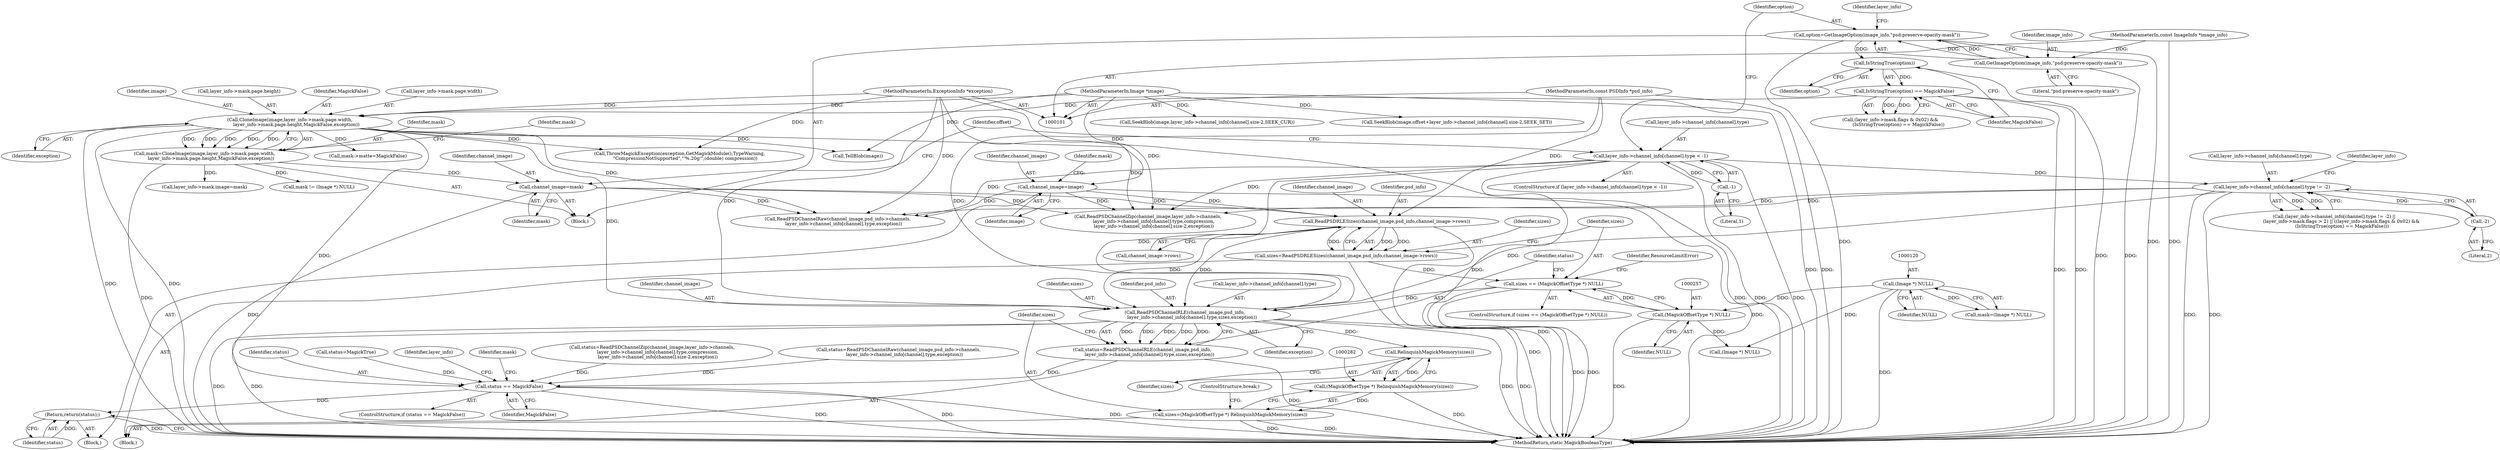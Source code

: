 digraph "1_ImageMagick_7f2dc7a1afc067d0c89f12c82bcdec0445fb1b94@array" {
"1000267" [label="(Call,ReadPSDChannelRLE(channel_image,psd_info,\n          layer_info->channel_info[channel].type,sizes,exception))"];
"1000247" [label="(Call,ReadPSDRLESizes(channel_image,psd_info,channel_image->rows))"];
"1000114" [label="(Call,channel_image=image)"];
"1000102" [label="(MethodParameterIn,Image *image)"];
"1000212" [label="(Call,channel_image=mask)"];
"1000187" [label="(Call,mask=CloneImage(image,layer_info->mask.page.width,\n         layer_info->mask.page.height,MagickFalse,exception))"];
"1000189" [label="(Call,CloneImage(image,layer_info->mask.page.width,\n         layer_info->mask.page.height,MagickFalse,exception))"];
"1000168" [label="(Call,IsStringTrue(option) == MagickFalse)"];
"1000169" [label="(Call,IsStringTrue(option))"];
"1000135" [label="(Call,option=GetImageOption(image_info,\"psd:preserve-opacity-mask\"))"];
"1000137" [label="(Call,GetImageOption(image_info,\"psd:preserve-opacity-mask\"))"];
"1000103" [label="(MethodParameterIn,const ImageInfo *image_info)"];
"1000108" [label="(MethodParameterIn,ExceptionInfo *exception)"];
"1000104" [label="(MethodParameterIn,const PSDInfo *psd_info)"];
"1000142" [label="(Call,layer_info->channel_info[channel].type != -2)"];
"1000123" [label="(Call,layer_info->channel_info[channel].type < -1)"];
"1000131" [label="(Call,-1)"];
"1000150" [label="(Call,-2)"];
"1000254" [label="(Call,sizes == (MagickOffsetType *) NULL)"];
"1000245" [label="(Call,sizes=ReadPSDRLESizes(channel_image,psd_info,channel_image->rows))"];
"1000256" [label="(Call,(MagickOffsetType *) NULL)"];
"1000119" [label="(Call,(Image *) NULL)"];
"1000265" [label="(Call,status=ReadPSDChannelRLE(channel_image,psd_info,\n          layer_info->channel_info[channel].type,sizes,exception))"];
"1000342" [label="(Call,status == MagickFalse)"];
"1000367" [label="(Return,return(status);)"];
"1000283" [label="(Call,RelinquishMagickMemory(sizes))"];
"1000281" [label="(Call,(MagickOffsetType *) RelinquishMagickMemory(sizes))"];
"1000279" [label="(Call,sizes=(MagickOffsetType *) RelinquishMagickMemory(sizes))"];
"1000205" [label="(Identifier,MagickFalse)"];
"1000142" [label="(Call,layer_info->channel_info[channel].type != -2)"];
"1000217" [label="(Call,TellBlob(image))"];
"1000369" [label="(MethodReturn,static MagickBooleanType)"];
"1000169" [label="(Call,IsStringTrue(option))"];
"1000108" [label="(MethodParameterIn,ExceptionInfo *exception)"];
"1000317" [label="(Call,ThrowMagickException(exception,GetMagickModule(),TypeWarning,\n        \"CompressionNotSupported\",\"'%.20g'\",(double) compression))"];
"1000284" [label="(Identifier,sizes)"];
"1000219" [label="(Call,status=MagickTrue)"];
"1000131" [label="(Call,-1)"];
"1000281" [label="(Call,(MagickOffsetType *) RelinquishMagickMemory(sizes))"];
"1000248" [label="(Identifier,channel_image)"];
"1000290" [label="(Call,ReadPSDChannelZip(channel_image,layer_info->channels,\n        layer_info->channel_info[channel].type,compression,\n        layer_info->channel_info[channel].size-2,exception))"];
"1000363" [label="(Identifier,layer_info)"];
"1000207" [label="(Call,mask->matte=MagickFalse)"];
"1000114" [label="(Call,channel_image=image)"];
"1000191" [label="(Call,layer_info->mask.page.width)"];
"1000103" [label="(MethodParameterIn,const ImageInfo *image_info)"];
"1000124" [label="(Call,layer_info->channel_info[channel].type)"];
"1000368" [label="(Identifier,status)"];
"1000254" [label="(Call,sizes == (MagickOffsetType *) NULL)"];
"1000190" [label="(Identifier,image)"];
"1000253" [label="(ControlStructure,if (sizes == (MagickOffsetType *) NULL))"];
"1000367" [label="(Return,return(status);)"];
"1000342" [label="(Call,status == MagickFalse)"];
"1000139" [label="(Literal,\"psd:preserve-opacity-mask\")"];
"1000171" [label="(Identifier,MagickFalse)"];
"1000187" [label="(Call,mask=CloneImage(image,layer_info->mask.page.width,\n         layer_info->mask.page.height,MagickFalse,exception))"];
"1000267" [label="(Call,ReadPSDChannelRLE(channel_image,psd_info,\n          layer_info->channel_info[channel].type,sizes,exception))"];
"1000348" [label="(Identifier,mask)"];
"1000285" [label="(ControlStructure,break;)"];
"1000104" [label="(MethodParameterIn,const PSDInfo *psd_info)"];
"1000288" [label="(Call,status=ReadPSDChannelZip(channel_image,layer_info->channels,\n        layer_info->channel_info[channel].type,compression,\n        layer_info->channel_info[channel].size-2,exception))"];
"1000250" [label="(Call,channel_image->rows)"];
"1000150" [label="(Call,-2)"];
"1000160" [label="(Call,(layer_info->mask.flags & 0x02) &&\n           (IsStringTrue(option) == MagickFalse))"];
"1000341" [label="(ControlStructure,if (status == MagickFalse))"];
"1000146" [label="(Identifier,layer_info)"];
"1000255" [label="(Identifier,sizes)"];
"1000121" [label="(Identifier,NULL)"];
"1000102" [label="(MethodParameterIn,Image *image)"];
"1000188" [label="(Identifier,mask)"];
"1000344" [label="(Identifier,MagickFalse)"];
"1000168" [label="(Call,IsStringTrue(option) == MagickFalse)"];
"1000268" [label="(Identifier,channel_image)"];
"1000280" [label="(Identifier,sizes)"];
"1000119" [label="(Call,(Image *) NULL)"];
"1000249" [label="(Identifier,psd_info)"];
"1000122" [label="(ControlStructure,if (layer_info->channel_info[channel].type < -1))"];
"1000327" [label="(Call,SeekBlob(image,offset+layer_info->channel_info[channel].size-2,SEEK_SET))"];
"1000226" [label="(Call,status=ReadPSDChannelRaw(channel_image,psd_info->channels,\n        layer_info->channel_info[channel].type,exception))"];
"1000170" [label="(Identifier,option)"];
"1000206" [label="(Identifier,exception)"];
"1000277" [label="(Identifier,sizes)"];
"1000209" [label="(Identifier,mask)"];
"1000265" [label="(Call,status=ReadPSDChannelRLE(channel_image,psd_info,\n          layer_info->channel_info[channel].type,sizes,exception))"];
"1000243" [label="(Block,)"];
"1000116" [label="(Identifier,image)"];
"1000137" [label="(Call,GetImageOption(image_info,\"psd:preserve-opacity-mask\"))"];
"1000173" [label="(Call,SeekBlob(image,layer_info->channel_info[channel].size-2,SEEK_CUR))"];
"1000118" [label="(Identifier,mask)"];
"1000115" [label="(Identifier,channel_image)"];
"1000198" [label="(Call,layer_info->mask.page.height)"];
"1000343" [label="(Identifier,status)"];
"1000347" [label="(Call,mask != (Image *) NULL)"];
"1000349" [label="(Call,(Image *) NULL)"];
"1000214" [label="(Identifier,mask)"];
"1000279" [label="(Call,sizes=(MagickOffsetType *) RelinquishMagickMemory(sizes))"];
"1000135" [label="(Call,option=GetImageOption(image_info,\"psd:preserve-opacity-mask\"))"];
"1000189" [label="(Call,CloneImage(image,layer_info->mask.page.width,\n         layer_info->mask.page.height,MagickFalse,exception))"];
"1000269" [label="(Identifier,psd_info)"];
"1000260" [label="(Identifier,ResourceLimitError)"];
"1000228" [label="(Call,ReadPSDChannelRaw(channel_image,psd_info->channels,\n        layer_info->channel_info[channel].type,exception))"];
"1000246" [label="(Identifier,sizes)"];
"1000138" [label="(Identifier,image_info)"];
"1000245" [label="(Call,sizes=ReadPSDRLESizes(channel_image,psd_info,channel_image->rows))"];
"1000117" [label="(Call,mask=(Image *) NULL)"];
"1000256" [label="(Call,(MagickOffsetType *) NULL)"];
"1000278" [label="(Identifier,exception)"];
"1000109" [label="(Block,)"];
"1000216" [label="(Identifier,offset)"];
"1000360" [label="(Call,layer_info->mask.image=mask)"];
"1000270" [label="(Call,layer_info->channel_info[channel].type)"];
"1000213" [label="(Identifier,channel_image)"];
"1000151" [label="(Literal,2)"];
"1000143" [label="(Call,layer_info->channel_info[channel].type)"];
"1000258" [label="(Identifier,NULL)"];
"1000132" [label="(Literal,1)"];
"1000212" [label="(Call,channel_image=mask)"];
"1000141" [label="(Call,(layer_info->channel_info[channel].type != -2) ||\n          (layer_info->mask.flags > 2) || ((layer_info->mask.flags & 0x02) &&\n           (IsStringTrue(option) == MagickFalse)))"];
"1000156" [label="(Identifier,layer_info)"];
"1000247" [label="(Call,ReadPSDRLESizes(channel_image,psd_info,channel_image->rows))"];
"1000283" [label="(Call,RelinquishMagickMemory(sizes))"];
"1000266" [label="(Identifier,status)"];
"1000123" [label="(Call,layer_info->channel_info[channel].type < -1)"];
"1000133" [label="(Block,)"];
"1000136" [label="(Identifier,option)"];
"1000267" -> "1000265"  [label="AST: "];
"1000267" -> "1000278"  [label="CFG: "];
"1000268" -> "1000267"  [label="AST: "];
"1000269" -> "1000267"  [label="AST: "];
"1000270" -> "1000267"  [label="AST: "];
"1000277" -> "1000267"  [label="AST: "];
"1000278" -> "1000267"  [label="AST: "];
"1000265" -> "1000267"  [label="CFG: "];
"1000267" -> "1000369"  [label="DDG: "];
"1000267" -> "1000369"  [label="DDG: "];
"1000267" -> "1000369"  [label="DDG: "];
"1000267" -> "1000369"  [label="DDG: "];
"1000267" -> "1000265"  [label="DDG: "];
"1000267" -> "1000265"  [label="DDG: "];
"1000267" -> "1000265"  [label="DDG: "];
"1000267" -> "1000265"  [label="DDG: "];
"1000267" -> "1000265"  [label="DDG: "];
"1000247" -> "1000267"  [label="DDG: "];
"1000247" -> "1000267"  [label="DDG: "];
"1000104" -> "1000267"  [label="DDG: "];
"1000142" -> "1000267"  [label="DDG: "];
"1000123" -> "1000267"  [label="DDG: "];
"1000254" -> "1000267"  [label="DDG: "];
"1000189" -> "1000267"  [label="DDG: "];
"1000108" -> "1000267"  [label="DDG: "];
"1000267" -> "1000283"  [label="DDG: "];
"1000247" -> "1000245"  [label="AST: "];
"1000247" -> "1000250"  [label="CFG: "];
"1000248" -> "1000247"  [label="AST: "];
"1000249" -> "1000247"  [label="AST: "];
"1000250" -> "1000247"  [label="AST: "];
"1000245" -> "1000247"  [label="CFG: "];
"1000247" -> "1000369"  [label="DDG: "];
"1000247" -> "1000245"  [label="DDG: "];
"1000247" -> "1000245"  [label="DDG: "];
"1000247" -> "1000245"  [label="DDG: "];
"1000114" -> "1000247"  [label="DDG: "];
"1000212" -> "1000247"  [label="DDG: "];
"1000104" -> "1000247"  [label="DDG: "];
"1000114" -> "1000109"  [label="AST: "];
"1000114" -> "1000116"  [label="CFG: "];
"1000115" -> "1000114"  [label="AST: "];
"1000116" -> "1000114"  [label="AST: "];
"1000118" -> "1000114"  [label="CFG: "];
"1000114" -> "1000369"  [label="DDG: "];
"1000102" -> "1000114"  [label="DDG: "];
"1000114" -> "1000228"  [label="DDG: "];
"1000114" -> "1000290"  [label="DDG: "];
"1000102" -> "1000101"  [label="AST: "];
"1000102" -> "1000369"  [label="DDG: "];
"1000102" -> "1000173"  [label="DDG: "];
"1000102" -> "1000189"  [label="DDG: "];
"1000102" -> "1000217"  [label="DDG: "];
"1000102" -> "1000327"  [label="DDG: "];
"1000212" -> "1000133"  [label="AST: "];
"1000212" -> "1000214"  [label="CFG: "];
"1000213" -> "1000212"  [label="AST: "];
"1000214" -> "1000212"  [label="AST: "];
"1000216" -> "1000212"  [label="CFG: "];
"1000212" -> "1000369"  [label="DDG: "];
"1000187" -> "1000212"  [label="DDG: "];
"1000212" -> "1000228"  [label="DDG: "];
"1000212" -> "1000290"  [label="DDG: "];
"1000187" -> "1000133"  [label="AST: "];
"1000187" -> "1000189"  [label="CFG: "];
"1000188" -> "1000187"  [label="AST: "];
"1000189" -> "1000187"  [label="AST: "];
"1000209" -> "1000187"  [label="CFG: "];
"1000187" -> "1000369"  [label="DDG: "];
"1000189" -> "1000187"  [label="DDG: "];
"1000189" -> "1000187"  [label="DDG: "];
"1000189" -> "1000187"  [label="DDG: "];
"1000189" -> "1000187"  [label="DDG: "];
"1000189" -> "1000187"  [label="DDG: "];
"1000187" -> "1000347"  [label="DDG: "];
"1000187" -> "1000360"  [label="DDG: "];
"1000189" -> "1000206"  [label="CFG: "];
"1000190" -> "1000189"  [label="AST: "];
"1000191" -> "1000189"  [label="AST: "];
"1000198" -> "1000189"  [label="AST: "];
"1000205" -> "1000189"  [label="AST: "];
"1000206" -> "1000189"  [label="AST: "];
"1000189" -> "1000369"  [label="DDG: "];
"1000189" -> "1000369"  [label="DDG: "];
"1000168" -> "1000189"  [label="DDG: "];
"1000108" -> "1000189"  [label="DDG: "];
"1000189" -> "1000207"  [label="DDG: "];
"1000189" -> "1000217"  [label="DDG: "];
"1000189" -> "1000228"  [label="DDG: "];
"1000189" -> "1000290"  [label="DDG: "];
"1000189" -> "1000317"  [label="DDG: "];
"1000189" -> "1000342"  [label="DDG: "];
"1000168" -> "1000160"  [label="AST: "];
"1000168" -> "1000171"  [label="CFG: "];
"1000169" -> "1000168"  [label="AST: "];
"1000171" -> "1000168"  [label="AST: "];
"1000160" -> "1000168"  [label="CFG: "];
"1000168" -> "1000369"  [label="DDG: "];
"1000168" -> "1000369"  [label="DDG: "];
"1000168" -> "1000160"  [label="DDG: "];
"1000168" -> "1000160"  [label="DDG: "];
"1000169" -> "1000168"  [label="DDG: "];
"1000169" -> "1000170"  [label="CFG: "];
"1000170" -> "1000169"  [label="AST: "];
"1000171" -> "1000169"  [label="CFG: "];
"1000169" -> "1000369"  [label="DDG: "];
"1000135" -> "1000169"  [label="DDG: "];
"1000135" -> "1000133"  [label="AST: "];
"1000135" -> "1000137"  [label="CFG: "];
"1000136" -> "1000135"  [label="AST: "];
"1000137" -> "1000135"  [label="AST: "];
"1000146" -> "1000135"  [label="CFG: "];
"1000135" -> "1000369"  [label="DDG: "];
"1000135" -> "1000369"  [label="DDG: "];
"1000137" -> "1000135"  [label="DDG: "];
"1000137" -> "1000135"  [label="DDG: "];
"1000137" -> "1000139"  [label="CFG: "];
"1000138" -> "1000137"  [label="AST: "];
"1000139" -> "1000137"  [label="AST: "];
"1000137" -> "1000369"  [label="DDG: "];
"1000103" -> "1000137"  [label="DDG: "];
"1000103" -> "1000101"  [label="AST: "];
"1000103" -> "1000369"  [label="DDG: "];
"1000108" -> "1000101"  [label="AST: "];
"1000108" -> "1000369"  [label="DDG: "];
"1000108" -> "1000228"  [label="DDG: "];
"1000108" -> "1000290"  [label="DDG: "];
"1000108" -> "1000317"  [label="DDG: "];
"1000104" -> "1000101"  [label="AST: "];
"1000104" -> "1000369"  [label="DDG: "];
"1000142" -> "1000141"  [label="AST: "];
"1000142" -> "1000150"  [label="CFG: "];
"1000143" -> "1000142"  [label="AST: "];
"1000150" -> "1000142"  [label="AST: "];
"1000156" -> "1000142"  [label="CFG: "];
"1000141" -> "1000142"  [label="CFG: "];
"1000142" -> "1000369"  [label="DDG: "];
"1000142" -> "1000369"  [label="DDG: "];
"1000142" -> "1000141"  [label="DDG: "];
"1000142" -> "1000141"  [label="DDG: "];
"1000123" -> "1000142"  [label="DDG: "];
"1000150" -> "1000142"  [label="DDG: "];
"1000142" -> "1000228"  [label="DDG: "];
"1000142" -> "1000290"  [label="DDG: "];
"1000123" -> "1000122"  [label="AST: "];
"1000123" -> "1000131"  [label="CFG: "];
"1000124" -> "1000123"  [label="AST: "];
"1000131" -> "1000123"  [label="AST: "];
"1000136" -> "1000123"  [label="CFG: "];
"1000216" -> "1000123"  [label="CFG: "];
"1000123" -> "1000369"  [label="DDG: "];
"1000123" -> "1000369"  [label="DDG: "];
"1000123" -> "1000369"  [label="DDG: "];
"1000131" -> "1000123"  [label="DDG: "];
"1000123" -> "1000228"  [label="DDG: "];
"1000123" -> "1000290"  [label="DDG: "];
"1000131" -> "1000132"  [label="CFG: "];
"1000132" -> "1000131"  [label="AST: "];
"1000150" -> "1000151"  [label="CFG: "];
"1000151" -> "1000150"  [label="AST: "];
"1000254" -> "1000253"  [label="AST: "];
"1000254" -> "1000256"  [label="CFG: "];
"1000255" -> "1000254"  [label="AST: "];
"1000256" -> "1000254"  [label="AST: "];
"1000260" -> "1000254"  [label="CFG: "];
"1000266" -> "1000254"  [label="CFG: "];
"1000254" -> "1000369"  [label="DDG: "];
"1000254" -> "1000369"  [label="DDG: "];
"1000245" -> "1000254"  [label="DDG: "];
"1000256" -> "1000254"  [label="DDG: "];
"1000245" -> "1000243"  [label="AST: "];
"1000246" -> "1000245"  [label="AST: "];
"1000255" -> "1000245"  [label="CFG: "];
"1000245" -> "1000369"  [label="DDG: "];
"1000256" -> "1000258"  [label="CFG: "];
"1000257" -> "1000256"  [label="AST: "];
"1000258" -> "1000256"  [label="AST: "];
"1000256" -> "1000369"  [label="DDG: "];
"1000119" -> "1000256"  [label="DDG: "];
"1000256" -> "1000349"  [label="DDG: "];
"1000119" -> "1000117"  [label="AST: "];
"1000119" -> "1000121"  [label="CFG: "];
"1000120" -> "1000119"  [label="AST: "];
"1000121" -> "1000119"  [label="AST: "];
"1000117" -> "1000119"  [label="CFG: "];
"1000119" -> "1000369"  [label="DDG: "];
"1000119" -> "1000117"  [label="DDG: "];
"1000119" -> "1000349"  [label="DDG: "];
"1000265" -> "1000243"  [label="AST: "];
"1000266" -> "1000265"  [label="AST: "];
"1000280" -> "1000265"  [label="CFG: "];
"1000265" -> "1000369"  [label="DDG: "];
"1000265" -> "1000342"  [label="DDG: "];
"1000342" -> "1000341"  [label="AST: "];
"1000342" -> "1000344"  [label="CFG: "];
"1000343" -> "1000342"  [label="AST: "];
"1000344" -> "1000342"  [label="AST: "];
"1000348" -> "1000342"  [label="CFG: "];
"1000363" -> "1000342"  [label="CFG: "];
"1000342" -> "1000369"  [label="DDG: "];
"1000342" -> "1000369"  [label="DDG: "];
"1000342" -> "1000369"  [label="DDG: "];
"1000226" -> "1000342"  [label="DDG: "];
"1000288" -> "1000342"  [label="DDG: "];
"1000219" -> "1000342"  [label="DDG: "];
"1000342" -> "1000367"  [label="DDG: "];
"1000367" -> "1000109"  [label="AST: "];
"1000367" -> "1000368"  [label="CFG: "];
"1000368" -> "1000367"  [label="AST: "];
"1000369" -> "1000367"  [label="CFG: "];
"1000367" -> "1000369"  [label="DDG: "];
"1000368" -> "1000367"  [label="DDG: "];
"1000283" -> "1000281"  [label="AST: "];
"1000283" -> "1000284"  [label="CFG: "];
"1000284" -> "1000283"  [label="AST: "];
"1000281" -> "1000283"  [label="CFG: "];
"1000283" -> "1000281"  [label="DDG: "];
"1000281" -> "1000279"  [label="AST: "];
"1000282" -> "1000281"  [label="AST: "];
"1000279" -> "1000281"  [label="CFG: "];
"1000281" -> "1000369"  [label="DDG: "];
"1000281" -> "1000279"  [label="DDG: "];
"1000279" -> "1000243"  [label="AST: "];
"1000280" -> "1000279"  [label="AST: "];
"1000285" -> "1000279"  [label="CFG: "];
"1000279" -> "1000369"  [label="DDG: "];
"1000279" -> "1000369"  [label="DDG: "];
}
